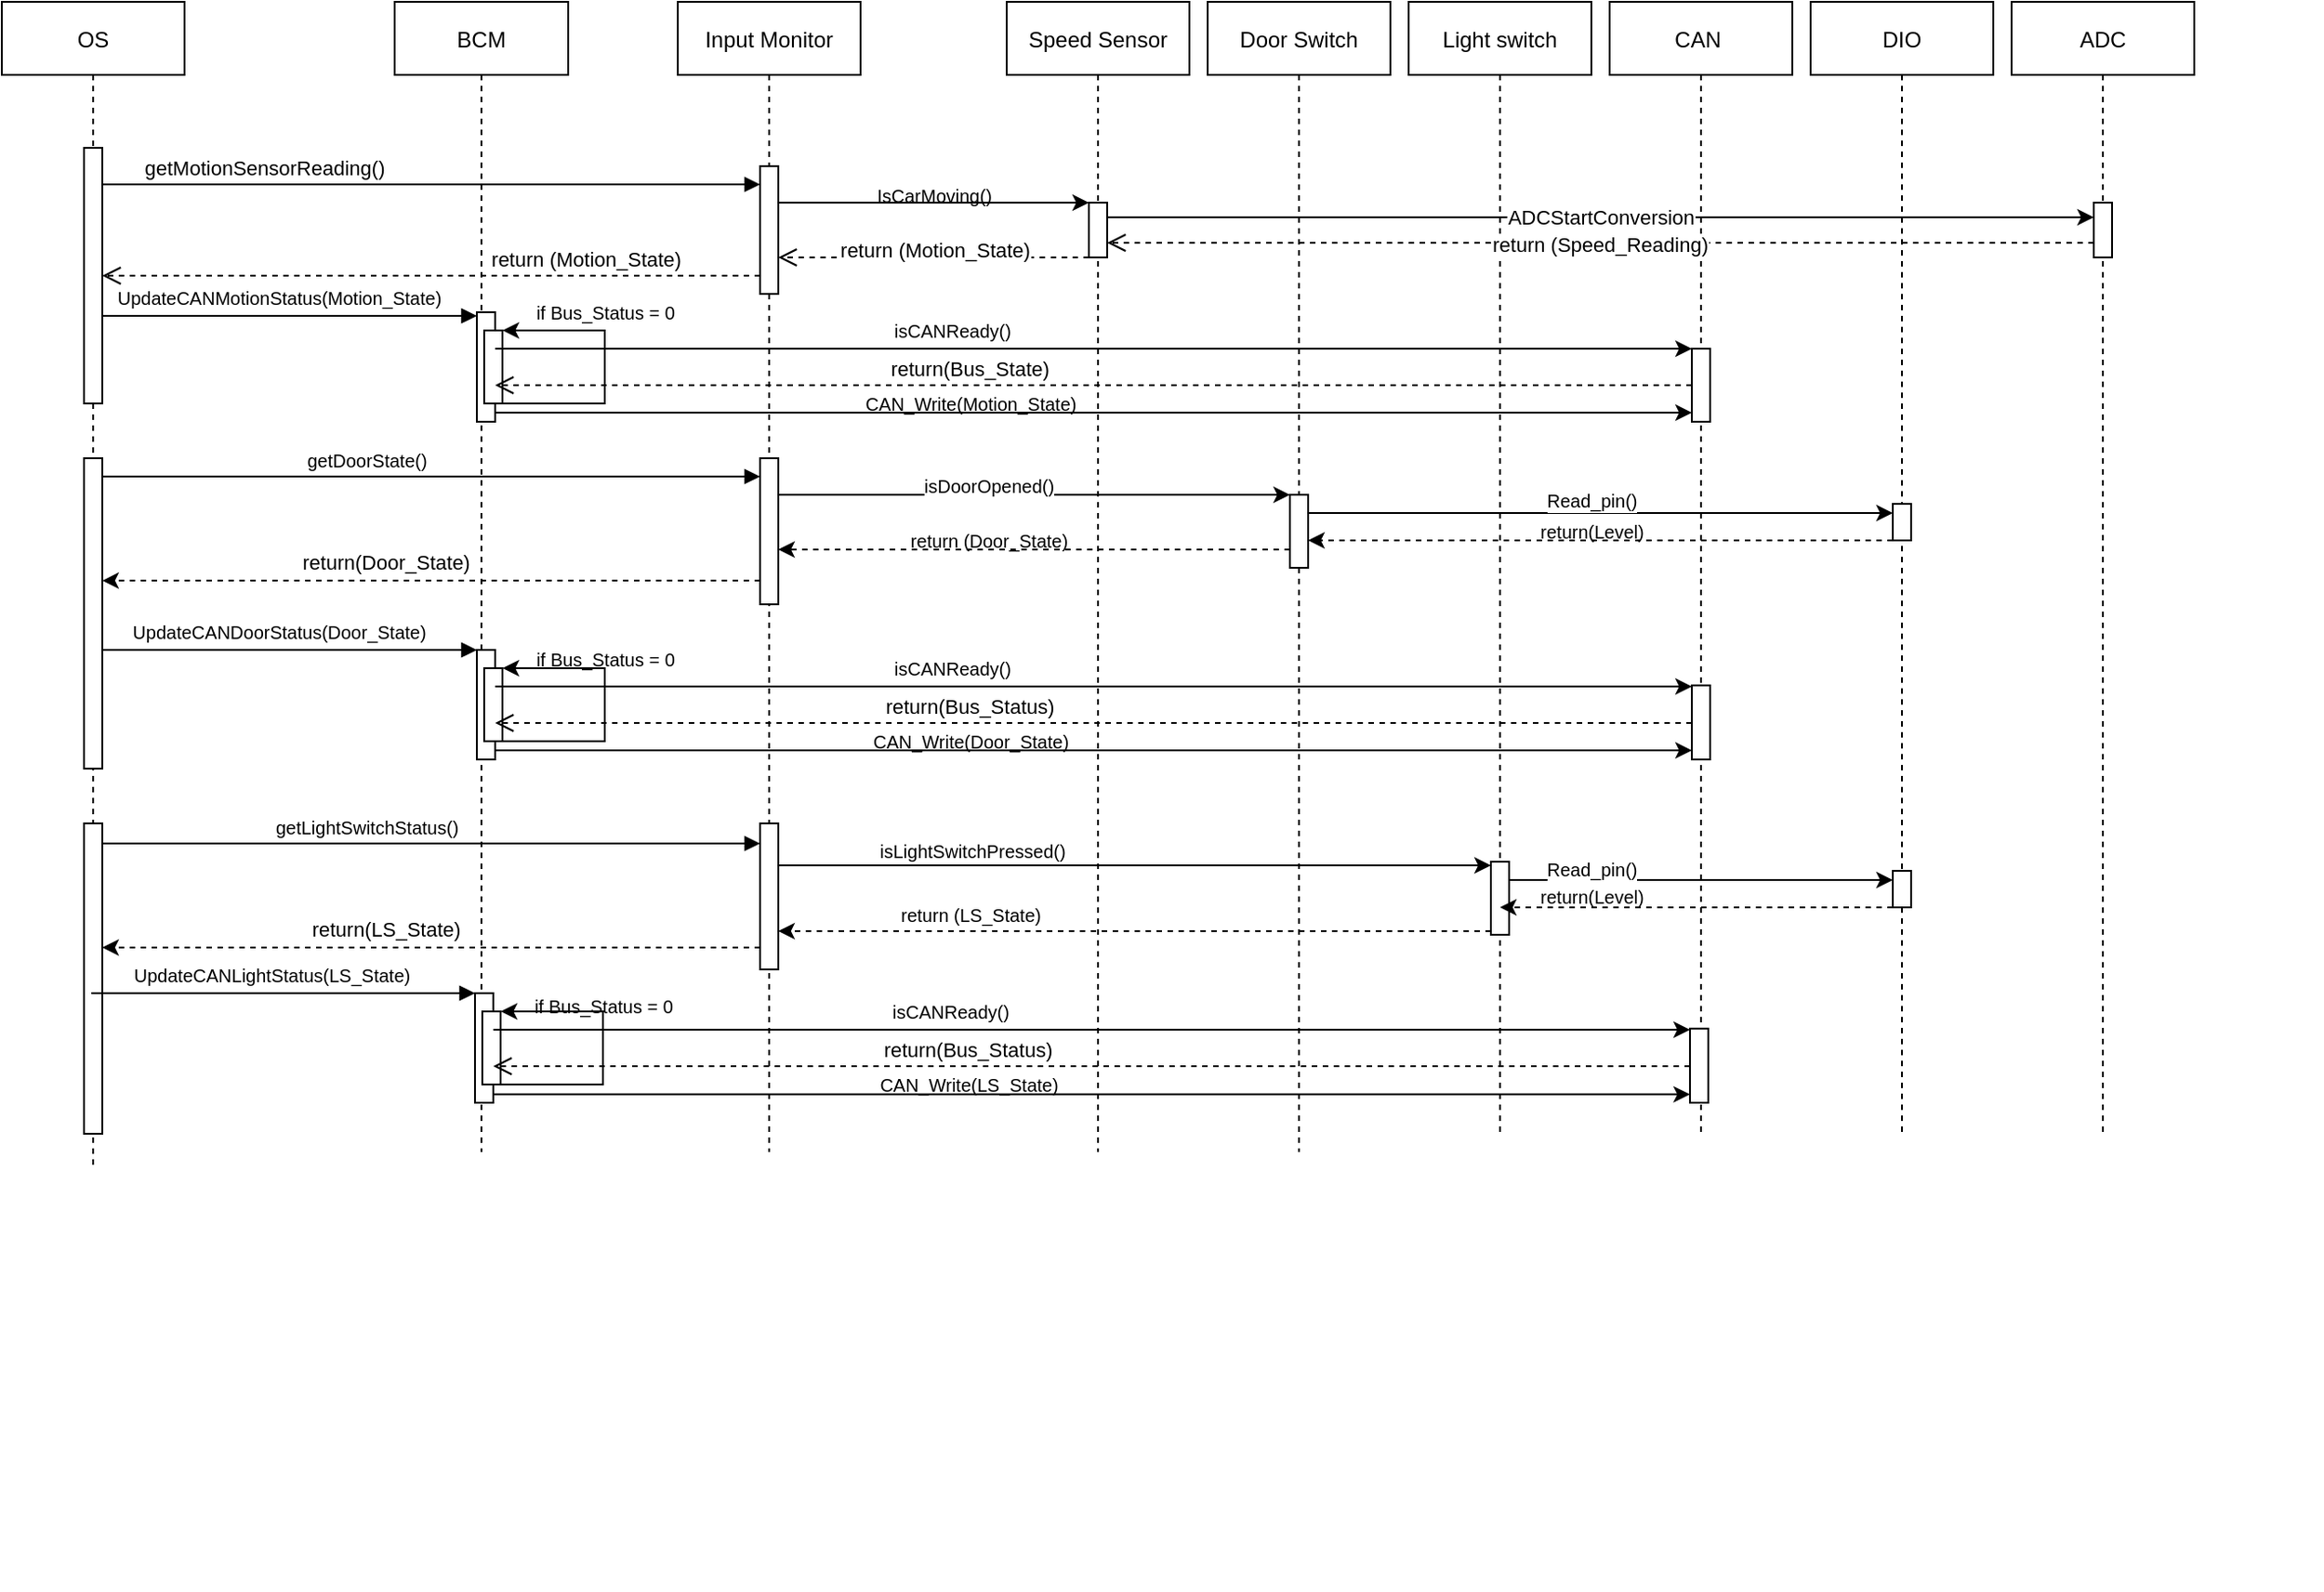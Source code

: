<mxfile version="20.6.0" type="device" pages="2"><diagram id="kgpKYQtTHZ0yAKxKKP6v" name="ECU1"><mxGraphModel dx="1103" dy="584" grid="1" gridSize="10" guides="1" tooltips="1" connect="1" arrows="1" fold="1" page="1" pageScale="1" pageWidth="850" pageHeight="1100" math="0" shadow="0"><root><mxCell id="0"/><mxCell id="1" parent="0"/><mxCell id="3nuBFxr9cyL0pnOWT2aG-1" value="OS" style="shape=umlLifeline;perimeter=lifelinePerimeter;container=1;collapsible=0;recursiveResize=0;rounded=0;shadow=0;strokeWidth=1;" parent="1" vertex="1"><mxGeometry x="30" y="80" width="100" height="640" as="geometry"/></mxCell><mxCell id="3nuBFxr9cyL0pnOWT2aG-2" value="" style="points=[];perimeter=orthogonalPerimeter;rounded=0;shadow=0;strokeWidth=1;" parent="3nuBFxr9cyL0pnOWT2aG-1" vertex="1"><mxGeometry x="45" y="80" width="10" height="140" as="geometry"/></mxCell><mxCell id="_4OcAOvmQsHmMmZoCeNz-1" value="" style="points=[];perimeter=orthogonalPerimeter;rounded=0;shadow=0;strokeWidth=1;" parent="3nuBFxr9cyL0pnOWT2aG-1" vertex="1"><mxGeometry x="45" y="250" width="10" height="170" as="geometry"/></mxCell><mxCell id="_4OcAOvmQsHmMmZoCeNz-2" value="" style="points=[];perimeter=orthogonalPerimeter;rounded=0;shadow=0;strokeWidth=1;" parent="3nuBFxr9cyL0pnOWT2aG-1" vertex="1"><mxGeometry x="45" y="450" width="10" height="170" as="geometry"/></mxCell><mxCell id="3nuBFxr9cyL0pnOWT2aG-5" value="BCM" style="shape=umlLifeline;perimeter=lifelinePerimeter;container=1;collapsible=0;recursiveResize=0;rounded=0;shadow=0;strokeWidth=1;" parent="1" vertex="1"><mxGeometry x="245" y="80" width="95" height="630" as="geometry"/></mxCell><mxCell id="9hv71ARQMwCxlYovnUb2-105" value="" style="points=[];perimeter=orthogonalPerimeter;rounded=0;shadow=0;strokeWidth=1;" parent="3nuBFxr9cyL0pnOWT2aG-5" vertex="1"><mxGeometry x="45" y="355" width="10" height="60" as="geometry"/></mxCell><mxCell id="3nuBFxr9cyL0pnOWT2aG-6" value="" style="points=[];perimeter=orthogonalPerimeter;rounded=0;shadow=0;strokeWidth=1;" parent="3nuBFxr9cyL0pnOWT2aG-5" vertex="1"><mxGeometry x="45" y="170" width="10" height="60" as="geometry"/></mxCell><mxCell id="9hv71ARQMwCxlYovnUb2-85" value="" style="points=[];perimeter=orthogonalPerimeter;rounded=0;shadow=0;strokeWidth=1;" parent="3nuBFxr9cyL0pnOWT2aG-5" vertex="1"><mxGeometry x="49" y="180" width="10" height="40" as="geometry"/></mxCell><mxCell id="9hv71ARQMwCxlYovnUb2-87" value="if Bus_Status = 0" style="edgeStyle=orthogonalEdgeStyle;rounded=0;orthogonalLoop=1;jettySize=auto;html=1;labelBackgroundColor=none;fontSize=10;entryX=1.011;entryY=-0.015;entryDx=0;entryDy=0;entryPerimeter=0;" parent="3nuBFxr9cyL0pnOWT2aG-5" source="9hv71ARQMwCxlYovnUb2-85" target="9hv71ARQMwCxlYovnUb2-85" edge="1"><mxGeometry x="0.259" y="-10" relative="1" as="geometry"><mxPoint x="115" y="202" as="targetPoint"/><Array as="points"><mxPoint x="115" y="220"/><mxPoint x="115" y="180"/><mxPoint x="59" y="180"/></Array><mxPoint as="offset"/></mxGeometry></mxCell><mxCell id="9hv71ARQMwCxlYovnUb2-97" value="" style="points=[];perimeter=orthogonalPerimeter;rounded=0;shadow=0;strokeWidth=1;" parent="3nuBFxr9cyL0pnOWT2aG-5" vertex="1"><mxGeometry x="49" y="365" width="10" height="40" as="geometry"/></mxCell><mxCell id="9hv71ARQMwCxlYovnUb2-98" value="if Bus_Status = 0" style="edgeStyle=orthogonalEdgeStyle;rounded=0;orthogonalLoop=1;jettySize=auto;html=1;labelBackgroundColor=none;fontSize=10;entryX=1.011;entryY=-0.015;entryDx=0;entryDy=0;entryPerimeter=0;" parent="3nuBFxr9cyL0pnOWT2aG-5" source="9hv71ARQMwCxlYovnUb2-97" target="9hv71ARQMwCxlYovnUb2-97" edge="1"><mxGeometry x="0.259" y="-5" relative="1" as="geometry"><mxPoint x="-130" y="307" as="targetPoint"/><Array as="points"><mxPoint x="115" y="405"/><mxPoint x="115" y="365"/><mxPoint x="59" y="365"/></Array><mxPoint as="offset"/></mxGeometry></mxCell><mxCell id="9hv71ARQMwCxlYovnUb2-99" value="CAN_Write(Door_State)" style="edgeStyle=orthogonalEdgeStyle;rounded=0;orthogonalLoop=1;jettySize=auto;html=1;labelBackgroundColor=none;fontSize=10;" parent="3nuBFxr9cyL0pnOWT2aG-5" edge="1"><mxGeometry x="-0.206" y="5" relative="1" as="geometry"><mxPoint x="55" y="410" as="sourcePoint"/><mxPoint x="710" y="410" as="targetPoint"/><Array as="points"><mxPoint x="165" y="410"/><mxPoint x="165" y="410"/></Array><mxPoint as="offset"/></mxGeometry></mxCell><mxCell id="9hv71ARQMwCxlYovnUb2-100" style="edgeStyle=none;rounded=0;orthogonalLoop=1;jettySize=auto;html=1;labelBackgroundColor=none;fontSize=10;" parent="3nuBFxr9cyL0pnOWT2aG-5" edge="1"><mxGeometry relative="1" as="geometry"><mxPoint x="55" y="375" as="sourcePoint"/><mxPoint x="710" y="375" as="targetPoint"/><Array as="points"><mxPoint x="435" y="375"/></Array></mxGeometry></mxCell><mxCell id="9hv71ARQMwCxlYovnUb2-101" value="isCANReady()" style="edgeLabel;html=1;align=center;verticalAlign=middle;resizable=0;points=[];fontSize=10;" parent="9hv71ARQMwCxlYovnUb2-100" vertex="1" connectable="0"><mxGeometry x="0.109" y="-1" relative="1" as="geometry"><mxPoint x="-113" y="-11" as="offset"/></mxGeometry></mxCell><mxCell id="9hv71ARQMwCxlYovnUb2-102" value="return(Bus_Status)" style="verticalAlign=bottom;endArrow=open;dashed=1;endSize=8;shadow=0;strokeWidth=1;" parent="3nuBFxr9cyL0pnOWT2aG-5" edge="1"><mxGeometry x="0.206" relative="1" as="geometry"><mxPoint x="55" y="395" as="targetPoint"/><mxPoint x="710" y="395" as="sourcePoint"/><mxPoint as="offset"/><Array as="points"><mxPoint x="445" y="395"/></Array></mxGeometry></mxCell><mxCell id="9hv71ARQMwCxlYovnUb2-108" value="" style="points=[];perimeter=orthogonalPerimeter;rounded=0;shadow=0;strokeWidth=1;" parent="3nuBFxr9cyL0pnOWT2aG-5" vertex="1"><mxGeometry x="43.98" y="543.0" width="10" height="60" as="geometry"/></mxCell><mxCell id="9hv71ARQMwCxlYovnUb2-109" value="" style="points=[];perimeter=orthogonalPerimeter;rounded=0;shadow=0;strokeWidth=1;" parent="3nuBFxr9cyL0pnOWT2aG-5" vertex="1"><mxGeometry x="47.98" y="553.0" width="10" height="40" as="geometry"/></mxCell><mxCell id="9hv71ARQMwCxlYovnUb2-110" value="if Bus_Status = 0" style="edgeStyle=orthogonalEdgeStyle;rounded=0;orthogonalLoop=1;jettySize=auto;html=1;labelBackgroundColor=none;fontSize=10;entryX=1.011;entryY=-0.015;entryDx=0;entryDy=0;entryPerimeter=0;" parent="3nuBFxr9cyL0pnOWT2aG-5" source="9hv71ARQMwCxlYovnUb2-109" target="9hv71ARQMwCxlYovnUb2-109" edge="1"><mxGeometry x="0.259" y="-3" relative="1" as="geometry"><mxPoint x="-376.02" y="415" as="targetPoint"/><Array as="points"><mxPoint x="113.98" y="593.0"/><mxPoint x="113.98" y="553.0"/><mxPoint x="57.98" y="553.0"/></Array><mxPoint as="offset"/></mxGeometry></mxCell><mxCell id="9hv71ARQMwCxlYovnUb2-112" style="edgeStyle=none;rounded=0;orthogonalLoop=1;jettySize=auto;html=1;labelBackgroundColor=none;fontSize=10;" parent="3nuBFxr9cyL0pnOWT2aG-5" edge="1"><mxGeometry relative="1" as="geometry"><mxPoint x="53.98" y="563.0" as="sourcePoint"/><mxPoint x="708.98" y="563.0" as="targetPoint"/><Array as="points"><mxPoint x="433.98" y="563.0"/></Array></mxGeometry></mxCell><mxCell id="9hv71ARQMwCxlYovnUb2-113" value="isCANReady()" style="edgeLabel;html=1;align=center;verticalAlign=middle;resizable=0;points=[];fontSize=10;" parent="9hv71ARQMwCxlYovnUb2-112" vertex="1" connectable="0"><mxGeometry x="0.109" y="-1" relative="1" as="geometry"><mxPoint x="-113" y="-11" as="offset"/></mxGeometry></mxCell><mxCell id="9hv71ARQMwCxlYovnUb2-114" value="return(Bus_Status)" style="verticalAlign=bottom;endArrow=open;dashed=1;endSize=8;shadow=0;strokeWidth=1;" parent="3nuBFxr9cyL0pnOWT2aG-5" edge="1"><mxGeometry x="0.206" relative="1" as="geometry"><mxPoint x="53.98" y="583.0" as="targetPoint"/><mxPoint x="708.98" y="583.0" as="sourcePoint"/><mxPoint as="offset"/><Array as="points"><mxPoint x="443.98" y="583.0"/></Array></mxGeometry></mxCell><mxCell id="3nuBFxr9cyL0pnOWT2aG-8" value="getMotionSensorReading()" style="verticalAlign=bottom;endArrow=block;shadow=0;strokeWidth=1;" parent="1" source="3nuBFxr9cyL0pnOWT2aG-2" target="9hv71ARQMwCxlYovnUb2-4" edge="1"><mxGeometry x="-0.506" relative="1" as="geometry"><mxPoint x="220" y="160" as="sourcePoint"/><mxPoint x="440" y="180" as="targetPoint"/><Array as="points"><mxPoint x="390" y="180"/></Array><mxPoint as="offset"/></mxGeometry></mxCell><mxCell id="9hv71ARQMwCxlYovnUb2-3" value="Input Monitor" style="shape=umlLifeline;perimeter=lifelinePerimeter;container=1;collapsible=0;recursiveResize=0;rounded=0;shadow=0;strokeWidth=1;" parent="1" vertex="1"><mxGeometry x="400" y="80" width="100" height="630" as="geometry"/></mxCell><mxCell id="9hv71ARQMwCxlYovnUb2-4" value="" style="points=[];perimeter=orthogonalPerimeter;rounded=0;shadow=0;strokeWidth=1;" parent="9hv71ARQMwCxlYovnUb2-3" vertex="1"><mxGeometry x="45" y="90" width="10" height="70" as="geometry"/></mxCell><mxCell id="9hv71ARQMwCxlYovnUb2-129" value="" style="points=[];perimeter=orthogonalPerimeter;rounded=0;shadow=0;strokeWidth=1;" parent="9hv71ARQMwCxlYovnUb2-3" vertex="1"><mxGeometry x="45" y="250" width="10" height="80" as="geometry"/></mxCell><mxCell id="9hv71ARQMwCxlYovnUb2-7" value="Speed Sensor" style="shape=umlLifeline;perimeter=lifelinePerimeter;container=1;collapsible=0;recursiveResize=0;rounded=0;shadow=0;strokeWidth=1;" parent="1" vertex="1"><mxGeometry x="580" y="80" width="100" height="630" as="geometry"/></mxCell><mxCell id="9hv71ARQMwCxlYovnUb2-8" value="" style="points=[];perimeter=orthogonalPerimeter;rounded=0;shadow=0;strokeWidth=1;" parent="9hv71ARQMwCxlYovnUb2-7" vertex="1"><mxGeometry x="45" y="110" width="10" height="30" as="geometry"/></mxCell><mxCell id="9hv71ARQMwCxlYovnUb2-90" value="return (Door_State)" style="edgeStyle=none;rounded=0;orthogonalLoop=1;jettySize=auto;html=1;labelBackgroundColor=none;fontSize=10;dashed=1;" parent="9hv71ARQMwCxlYovnUb2-7" edge="1"><mxGeometry x="0.175" y="-5" relative="1" as="geometry"><mxPoint x="154.98" y="300" as="sourcePoint"/><mxPoint x="-125.02" y="300" as="targetPoint"/><Array as="points"><mxPoint x="-20.02" y="300"/></Array><mxPoint as="offset"/></mxGeometry></mxCell><mxCell id="9hv71ARQMwCxlYovnUb2-22" value="" style="group;" parent="1" vertex="1" connectable="0"><mxGeometry x="690" y="80" width="610" height="870" as="geometry"/></mxCell><mxCell id="9hv71ARQMwCxlYovnUb2-13" value="Door Switch" style="shape=umlLifeline;perimeter=lifelinePerimeter;container=1;collapsible=0;recursiveResize=0;rounded=0;shadow=0;strokeWidth=1;" parent="9hv71ARQMwCxlYovnUb2-22" vertex="1"><mxGeometry width="100" height="630" as="geometry"/></mxCell><mxCell id="9hv71ARQMwCxlYovnUb2-16" value="Light switch" style="shape=umlLifeline;perimeter=lifelinePerimeter;container=1;collapsible=0;recursiveResize=0;rounded=0;shadow=0;strokeWidth=1;" parent="9hv71ARQMwCxlYovnUb2-22" vertex="1"><mxGeometry x="110" width="100" height="620" as="geometry"/></mxCell><mxCell id="9hv71ARQMwCxlYovnUb2-23" value="" style="group;" parent="9hv71ARQMwCxlYovnUb2-22" vertex="1" connectable="0"><mxGeometry x="220" width="390" height="870" as="geometry"/></mxCell><mxCell id="9hv71ARQMwCxlYovnUb2-24" value="CAN " style="shape=umlLifeline;perimeter=lifelinePerimeter;container=1;collapsible=0;recursiveResize=0;rounded=0;shadow=0;strokeWidth=1;" parent="9hv71ARQMwCxlYovnUb2-23" vertex="1"><mxGeometry width="100" height="620" as="geometry"/></mxCell><mxCell id="9hv71ARQMwCxlYovnUb2-25" value="" style="points=[];perimeter=orthogonalPerimeter;rounded=0;shadow=0;strokeWidth=1;" parent="9hv71ARQMwCxlYovnUb2-24" vertex="1"><mxGeometry x="45" y="190" width="10" height="40" as="geometry"/></mxCell><mxCell id="9hv71ARQMwCxlYovnUb2-107" value="" style="points=[];perimeter=orthogonalPerimeter;rounded=0;shadow=0;strokeWidth=1;" parent="9hv71ARQMwCxlYovnUb2-24" vertex="1"><mxGeometry x="45" y="374.4" width="10" height="40.6" as="geometry"/></mxCell><mxCell id="9hv71ARQMwCxlYovnUb2-111" value="CAN_Write(LS_State)" style="edgeStyle=orthogonalEdgeStyle;rounded=0;orthogonalLoop=1;jettySize=auto;html=1;labelBackgroundColor=none;fontSize=10;" parent="9hv71ARQMwCxlYovnUb2-24" edge="1"><mxGeometry x="-0.206" y="5" relative="1" as="geometry"><mxPoint x="-611.02" y="598.4" as="sourcePoint"/><mxPoint x="43.98" y="598.429" as="targetPoint"/><Array as="points"><mxPoint x="-121.02" y="598.4"/><mxPoint x="-121.02" y="598.4"/></Array><mxPoint as="offset"/></mxGeometry></mxCell><mxCell id="9hv71ARQMwCxlYovnUb2-115" value="" style="points=[];perimeter=orthogonalPerimeter;rounded=0;shadow=0;strokeWidth=1;" parent="9hv71ARQMwCxlYovnUb2-24" vertex="1"><mxGeometry x="43.98" y="562.4" width="10" height="40.6" as="geometry"/></mxCell><mxCell id="9hv71ARQMwCxlYovnUb2-71" value="" style="group;" parent="9hv71ARQMwCxlYovnUb2-23" vertex="1" connectable="0"><mxGeometry x="110" width="280" height="870" as="geometry"/></mxCell><mxCell id="9hv71ARQMwCxlYovnUb2-91" value="DIO" style="shape=umlLifeline;perimeter=lifelinePerimeter;container=1;collapsible=0;recursiveResize=0;rounded=0;shadow=0;strokeWidth=1;" parent="9hv71ARQMwCxlYovnUb2-71" vertex="1"><mxGeometry width="100" height="620" as="geometry"/></mxCell><mxCell id="9hv71ARQMwCxlYovnUb2-72" value="ADC" style="shape=umlLifeline;perimeter=lifelinePerimeter;container=1;collapsible=0;recursiveResize=0;rounded=0;shadow=0;strokeWidth=1;" parent="9hv71ARQMwCxlYovnUb2-71" vertex="1"><mxGeometry x="110" width="100" height="620" as="geometry"/></mxCell><mxCell id="9hv71ARQMwCxlYovnUb2-92" value="" style="points=[];perimeter=orthogonalPerimeter;rounded=0;shadow=0;strokeWidth=1;" parent="9hv71ARQMwCxlYovnUb2-71" vertex="1"><mxGeometry x="45" y="275" width="10" height="20" as="geometry"/></mxCell><mxCell id="9hv71ARQMwCxlYovnUb2-73" value="" style="points=[];perimeter=orthogonalPerimeter;rounded=0;shadow=0;strokeWidth=1;" parent="9hv71ARQMwCxlYovnUb2-71" vertex="1"><mxGeometry x="155" y="110" width="10" height="30" as="geometry"/></mxCell><mxCell id="9hv71ARQMwCxlYovnUb2-93" style="edgeStyle=none;rounded=0;orthogonalLoop=1;jettySize=auto;html=1;labelBackgroundColor=none;fontSize=10;" parent="9hv71ARQMwCxlYovnUb2-22" source="9hv71ARQMwCxlYovnUb2-78" target="9hv71ARQMwCxlYovnUb2-92" edge="1"><mxGeometry relative="1" as="geometry"><Array as="points"><mxPoint x="230" y="280"/></Array></mxGeometry></mxCell><mxCell id="9hv71ARQMwCxlYovnUb2-95" value="Read_pin()" style="edgeLabel;html=1;align=center;verticalAlign=middle;resizable=0;points=[];fontSize=10;" parent="9hv71ARQMwCxlYovnUb2-93" vertex="1" connectable="0"><mxGeometry x="-0.504" y="2" relative="1" as="geometry"><mxPoint x="75" y="-5" as="offset"/></mxGeometry></mxCell><mxCell id="9hv71ARQMwCxlYovnUb2-96" value="return(Level)" style="edgeStyle=none;rounded=0;orthogonalLoop=1;jettySize=auto;html=1;labelBackgroundColor=none;fontSize=10;dashed=1;" parent="9hv71ARQMwCxlYovnUb2-22" edge="1"><mxGeometry x="0.031" y="-5" relative="1" as="geometry"><mxPoint x="375" y="295" as="sourcePoint"/><mxPoint x="55" y="295" as="targetPoint"/><Array as="points"><mxPoint x="320" y="295"/></Array><mxPoint as="offset"/></mxGeometry></mxCell><mxCell id="9hv71ARQMwCxlYovnUb2-78" value="" style="points=[];perimeter=orthogonalPerimeter;rounded=0;shadow=0;strokeWidth=1;" parent="9hv71ARQMwCxlYovnUb2-22" vertex="1"><mxGeometry x="45" y="270" width="10" height="40" as="geometry"/></mxCell><mxCell id="9hv71ARQMwCxlYovnUb2-143" value="" style="points=[];perimeter=orthogonalPerimeter;rounded=0;shadow=0;strokeWidth=1;" parent="9hv71ARQMwCxlYovnUb2-22" vertex="1"><mxGeometry x="155" y="471" width="10" height="40" as="geometry"/></mxCell><mxCell id="9hv71ARQMwCxlYovnUb2-38" style="rounded=0;orthogonalLoop=1;jettySize=auto;html=1;" parent="1" source="9hv71ARQMwCxlYovnUb2-4" target="9hv71ARQMwCxlYovnUb2-8" edge="1"><mxGeometry relative="1" as="geometry"><Array as="points"><mxPoint x="540" y="190"/></Array></mxGeometry></mxCell><mxCell id="9hv71ARQMwCxlYovnUb2-40" value="ADCStartConversion" style="edgeStyle=orthogonalEdgeStyle;rounded=0;orthogonalLoop=1;jettySize=auto;html=1;" parent="1" edge="1"><mxGeometry relative="1" as="geometry"><mxPoint x="635" y="198.034" as="sourcePoint"/><mxPoint x="1175" y="198.034" as="targetPoint"/><Array as="points"><mxPoint x="680" y="198"/><mxPoint x="680" y="198"/></Array></mxGeometry></mxCell><mxCell id="9hv71ARQMwCxlYovnUb2-18" value="return (Speed_Reading)" style="verticalAlign=bottom;endArrow=open;dashed=1;endSize=8;shadow=0;strokeWidth=1;" parent="1" edge="1"><mxGeometry y="10" relative="1" as="geometry"><mxPoint x="635" y="212" as="targetPoint"/><mxPoint x="1175" y="212" as="sourcePoint"/><Array as="points"><mxPoint x="720" y="212"/></Array><mxPoint as="offset"/></mxGeometry></mxCell><mxCell id="9hv71ARQMwCxlYovnUb2-41" value="return (Motion_State)" style="verticalAlign=bottom;endArrow=open;dashed=1;endSize=8;shadow=0;strokeWidth=1;" parent="1" source="9hv71ARQMwCxlYovnUb2-8" target="9hv71ARQMwCxlYovnUb2-4" edge="1"><mxGeometry x="-0.011" y="5" relative="1" as="geometry"><mxPoint x="460" y="225" as="targetPoint"/><mxPoint x="639.66" y="220.0" as="sourcePoint"/><mxPoint as="offset"/><Array as="points"><mxPoint x="610" y="220"/></Array></mxGeometry></mxCell><mxCell id="9hv71ARQMwCxlYovnUb2-42" value="return (Motion_State)" style="verticalAlign=bottom;endArrow=open;dashed=1;endSize=8;shadow=0;strokeWidth=1;" parent="1" source="9hv71ARQMwCxlYovnUb2-4" target="3nuBFxr9cyL0pnOWT2aG-2" edge="1"><mxGeometry x="-0.472" relative="1" as="geometry"><mxPoint x="90" y="230" as="targetPoint"/><mxPoint x="345" y="221.44" as="sourcePoint"/><mxPoint as="offset"/><Array as="points"><mxPoint x="430" y="230"/></Array></mxGeometry></mxCell><mxCell id="9hv71ARQMwCxlYovnUb2-46" value="&lt;span style=&quot;font-size: 10px;&quot;&gt;IsCarMoving()&lt;/span&gt;" style="text;html=1;align=center;verticalAlign=bottom;resizable=0;points=[];autosize=1;strokeColor=none;fillColor=none;" parent="1" vertex="1"><mxGeometry x="495" y="165" width="90" height="30" as="geometry"/></mxCell><mxCell id="9hv71ARQMwCxlYovnUb2-43" value="UpdateCANMotionStatus(Motion_State)" style="verticalAlign=bottom;endArrow=block;shadow=0;strokeWidth=1;fontSize=10;" parent="1" edge="1"><mxGeometry x="-0.055" y="1" relative="1" as="geometry"><mxPoint x="85" y="252" as="sourcePoint"/><mxPoint x="290" y="252" as="targetPoint"/><Array as="points"><mxPoint x="200" y="252"/></Array><mxPoint as="offset"/></mxGeometry></mxCell><mxCell id="9hv71ARQMwCxlYovnUb2-74" value="CAN_Write(Motion_State)" style="edgeStyle=orthogonalEdgeStyle;rounded=0;orthogonalLoop=1;jettySize=auto;html=1;labelBackgroundColor=none;fontSize=10;" parent="1" edge="1"><mxGeometry x="-0.206" y="5" relative="1" as="geometry"><mxPoint x="300" y="305" as="sourcePoint"/><mxPoint x="955" y="305" as="targetPoint"/><Array as="points"><mxPoint x="410" y="305"/><mxPoint x="410" y="305"/></Array><mxPoint as="offset"/></mxGeometry></mxCell><mxCell id="9hv71ARQMwCxlYovnUb2-81" style="edgeStyle=none;rounded=0;orthogonalLoop=1;jettySize=auto;html=1;labelBackgroundColor=none;fontSize=10;" parent="1" source="3nuBFxr9cyL0pnOWT2aG-6" target="9hv71ARQMwCxlYovnUb2-25" edge="1"><mxGeometry relative="1" as="geometry"><Array as="points"><mxPoint x="680" y="270"/></Array></mxGeometry></mxCell><mxCell id="9hv71ARQMwCxlYovnUb2-82" value="isCANReady()" style="edgeLabel;html=1;align=center;verticalAlign=middle;resizable=0;points=[];fontSize=10;" parent="9hv71ARQMwCxlYovnUb2-81" vertex="1" connectable="0"><mxGeometry x="0.109" y="-1" relative="1" as="geometry"><mxPoint x="-113" y="-11" as="offset"/></mxGeometry></mxCell><mxCell id="9hv71ARQMwCxlYovnUb2-84" value="return(Bus_State)" style="verticalAlign=bottom;endArrow=open;dashed=1;endSize=8;shadow=0;strokeWidth=1;" parent="1" source="9hv71ARQMwCxlYovnUb2-25" target="3nuBFxr9cyL0pnOWT2aG-6" edge="1"><mxGeometry x="0.206" relative="1" as="geometry"><mxPoint x="325" y="280" as="targetPoint"/><mxPoint x="495" y="280" as="sourcePoint"/><mxPoint as="offset"/><Array as="points"><mxPoint x="690" y="290"/></Array></mxGeometry></mxCell><mxCell id="9hv71ARQMwCxlYovnUb2-88" style="rounded=0;orthogonalLoop=1;jettySize=auto;html=1;labelBackgroundColor=none;fontSize=10;" parent="1" source="9hv71ARQMwCxlYovnUb2-129" target="9hv71ARQMwCxlYovnUb2-78" edge="1"><mxGeometry relative="1" as="geometry"><Array as="points"><mxPoint x="700" y="350"/></Array></mxGeometry></mxCell><mxCell id="9hv71ARQMwCxlYovnUb2-89" value="isDoorOpened()" style="edgeLabel;html=1;align=center;verticalAlign=middle;resizable=0;points=[];fontSize=10;" parent="9hv71ARQMwCxlYovnUb2-88" vertex="1" connectable="0"><mxGeometry x="-0.182" y="-1" relative="1" as="geometry"><mxPoint y="-6" as="offset"/></mxGeometry></mxCell><mxCell id="9hv71ARQMwCxlYovnUb2-126" value="UpdateCANDoorStatus(Door_State)" style="verticalAlign=bottom;endArrow=block;shadow=0;strokeWidth=1;fontSize=10;" parent="1" target="9hv71ARQMwCxlYovnUb2-105" edge="1"><mxGeometry x="-0.055" y="1" relative="1" as="geometry"><mxPoint x="85" y="435" as="sourcePoint"/><mxPoint x="297.71" y="305.66" as="targetPoint"/><mxPoint as="offset"/><Array as="points"><mxPoint x="260" y="435"/></Array></mxGeometry></mxCell><mxCell id="9hv71ARQMwCxlYovnUb2-127" value="UpdateCANLightStatus(LS_State)" style="verticalAlign=bottom;endArrow=block;shadow=0;strokeWidth=1;fontSize=10;" parent="1" target="9hv71ARQMwCxlYovnUb2-108" edge="1"><mxGeometry x="-0.055" y="1" relative="1" as="geometry"><mxPoint x="79.004" y="623.0" as="sourcePoint"/><mxPoint x="306.69" y="273.06" as="targetPoint"/><mxPoint as="offset"/></mxGeometry></mxCell><mxCell id="9hv71ARQMwCxlYovnUb2-130" value="getDoorState()" style="verticalAlign=bottom;endArrow=block;shadow=0;strokeWidth=1;fontSize=10;" parent="1" source="_4OcAOvmQsHmMmZoCeNz-1" target="9hv71ARQMwCxlYovnUb2-129" edge="1"><mxGeometry x="-0.194" relative="1" as="geometry"><mxPoint x="100" y="340" as="sourcePoint"/><mxPoint x="305" y="340" as="targetPoint"/><Array as="points"><mxPoint x="215" y="340"/></Array><mxPoint as="offset"/></mxGeometry></mxCell><mxCell id="9hv71ARQMwCxlYovnUb2-135" value="&lt;font color=&quot;#000000&quot;&gt;return(Door_State)&lt;/font&gt;" style="edgeStyle=orthogonalEdgeStyle;rounded=0;orthogonalLoop=1;jettySize=auto;html=1;strokeColor=#000000;fontColor=#FFFFFF;dashed=1;" parent="1" edge="1"><mxGeometry x="0.139" y="-10" relative="1" as="geometry"><mxPoint x="445" y="397" as="sourcePoint"/><mxPoint x="85" y="397.029" as="targetPoint"/><Array as="points"><mxPoint x="420" y="397"/><mxPoint x="420" y="397"/></Array><mxPoint as="offset"/></mxGeometry></mxCell><mxCell id="9hv71ARQMwCxlYovnUb2-137" value="" style="points=[];perimeter=orthogonalPerimeter;rounded=0;shadow=0;strokeWidth=1;" parent="1" vertex="1"><mxGeometry x="445" y="530" width="10" height="80" as="geometry"/></mxCell><mxCell id="9hv71ARQMwCxlYovnUb2-138" value="return (LS_State)" style="edgeStyle=none;rounded=0;orthogonalLoop=1;jettySize=auto;html=1;labelBackgroundColor=none;fontSize=10;dashed=1;" parent="1" edge="1"><mxGeometry x="0.462" y="-9" relative="1" as="geometry"><mxPoint x="845" y="589" as="sourcePoint"/><mxPoint x="454.98" y="589" as="targetPoint"/><Array as="points"><mxPoint x="559.98" y="589"/></Array><mxPoint as="offset"/></mxGeometry></mxCell><mxCell id="9hv71ARQMwCxlYovnUb2-139" value="" style="points=[];perimeter=orthogonalPerimeter;rounded=0;shadow=0;strokeWidth=1;" parent="1" vertex="1"><mxGeometry x="1065" y="556" width="10" height="20" as="geometry"/></mxCell><mxCell id="9hv71ARQMwCxlYovnUb2-140" style="edgeStyle=none;rounded=0;orthogonalLoop=1;jettySize=auto;html=1;labelBackgroundColor=none;fontSize=10;" parent="1" source="9hv71ARQMwCxlYovnUb2-143" target="9hv71ARQMwCxlYovnUb2-139" edge="1"><mxGeometry relative="1" as="geometry"><Array as="points"><mxPoint x="920" y="561"/></Array></mxGeometry></mxCell><mxCell id="9hv71ARQMwCxlYovnUb2-141" value="Read_pin()" style="edgeLabel;html=1;align=center;verticalAlign=middle;resizable=0;points=[];fontSize=10;" parent="9hv71ARQMwCxlYovnUb2-140" vertex="1" connectable="0"><mxGeometry x="-0.504" y="2" relative="1" as="geometry"><mxPoint x="-7" y="-4" as="offset"/></mxGeometry></mxCell><mxCell id="9hv71ARQMwCxlYovnUb2-142" value="return(Level)" style="edgeStyle=none;rounded=0;orthogonalLoop=1;jettySize=auto;html=1;labelBackgroundColor=none;fontSize=10;dashed=1;" parent="1" edge="1"><mxGeometry x="0.535" y="-6" relative="1" as="geometry"><mxPoint x="1065" y="576" as="sourcePoint"/><mxPoint x="850" y="576" as="targetPoint"/><Array as="points"><mxPoint x="1010" y="576"/></Array><mxPoint as="offset"/></mxGeometry></mxCell><mxCell id="9hv71ARQMwCxlYovnUb2-144" style="rounded=0;orthogonalLoop=1;jettySize=auto;html=1;labelBackgroundColor=none;fontSize=10;" parent="1" edge="1"><mxGeometry relative="1" as="geometry"><Array as="points"><mxPoint x="700" y="553"/></Array><mxPoint x="455" y="553" as="sourcePoint"/><mxPoint x="845" y="553" as="targetPoint"/></mxGeometry></mxCell><mxCell id="9hv71ARQMwCxlYovnUb2-145" value="isLightSwitchPressed()" style="edgeLabel;html=1;align=center;verticalAlign=middle;resizable=0;points=[];fontSize=10;" parent="9hv71ARQMwCxlYovnUb2-144" vertex="1" connectable="0"><mxGeometry x="-0.182" y="-1" relative="1" as="geometry"><mxPoint x="-54" y="-9" as="offset"/></mxGeometry></mxCell><mxCell id="9hv71ARQMwCxlYovnUb2-146" value="getLightSwitchStatus()" style="verticalAlign=bottom;endArrow=block;shadow=0;strokeWidth=1;fontSize=10;" parent="1" target="9hv71ARQMwCxlYovnUb2-137" edge="1"><mxGeometry x="-0.194" relative="1" as="geometry"><mxPoint x="85" y="541" as="sourcePoint"/><mxPoint x="305" y="541" as="targetPoint"/><Array as="points"><mxPoint x="215" y="541"/></Array><mxPoint as="offset"/></mxGeometry></mxCell><mxCell id="9hv71ARQMwCxlYovnUb2-147" value="&lt;font color=&quot;#000000&quot;&gt;return(LS_State)&lt;/font&gt;" style="edgeStyle=orthogonalEdgeStyle;rounded=0;orthogonalLoop=1;jettySize=auto;html=1;strokeColor=#000000;fontColor=#FFFFFF;dashed=1;" parent="1" edge="1"><mxGeometry x="0.139" y="-10" relative="1" as="geometry"><mxPoint x="85" y="598" as="targetPoint"/><Array as="points"><mxPoint x="420" y="598"/><mxPoint x="420" y="598"/></Array><mxPoint as="offset"/><mxPoint x="445" y="598" as="sourcePoint"/></mxGeometry></mxCell></root></mxGraphModel></diagram><diagram id="7arlHGq-T_yFjGfdOtQO" name="ECU2"><mxGraphModel dx="1556" dy="825" grid="1" gridSize="10" guides="1" tooltips="1" connect="1" arrows="1" fold="1" page="1" pageScale="1" pageWidth="827" pageHeight="1169" math="0" shadow="0"><root><mxCell id="0"/><mxCell id="1" parent="0"/><mxCell id="dVR4yCf8FfH-8Z2OFVgg-36" value="Change=1" style="shape=umlFrame;whiteSpace=wrap;html=1;width=70;height=20;fillColor=#dae8fc;strokeColor=#6c8ebf;strokeWidth=3;" parent="1" vertex="1"><mxGeometry x="50" y="478" width="880" height="270" as="geometry"/></mxCell><mxCell id="dVR4yCf8FfH-8Z2OFVgg-49" value="LSS_Disable_Lights = 1" style="shape=umlFrame;whiteSpace=wrap;html=1;width=140;height=18;fillColor=#ffe6cc;strokeColor=#d79b00;strokeWidth=3;" parent="1" vertex="1"><mxGeometry x="50" y="580" width="380" height="158" as="geometry"/></mxCell><mxCell id="dVR4yCf8FfH-8Z2OFVgg-50" value="Change = 0" style="shape=umlFrame;whiteSpace=wrap;html=1;width=80;height=20;fillColor=#f8cecc;strokeColor=#b85450;strokeWidth=3;" parent="1" vertex="1"><mxGeometry x="50" y="668" width="880" height="60" as="geometry"/></mxCell><mxCell id="DWSli976AMTPPxsRm4wV-27" value="" style="group;" parent="1" vertex="1" connectable="0"><mxGeometry x="540" y="80" width="725" height="870" as="geometry"/></mxCell><mxCell id="DWSli976AMTPPxsRm4wV-28" value="Buzzer" style="shape=umlLifeline;perimeter=lifelinePerimeter;container=1;collapsible=0;recursiveResize=0;rounded=0;shadow=0;strokeWidth=1;" parent="DWSli976AMTPPxsRm4wV-27" vertex="1"><mxGeometry width="100" height="660" as="geometry"/></mxCell><mxCell id="DWSli976AMTPPxsRm4wV-29" value="Light sources" style="shape=umlLifeline;perimeter=lifelinePerimeter;container=1;collapsible=0;recursiveResize=0;rounded=0;shadow=0;strokeWidth=1;" parent="DWSli976AMTPPxsRm4wV-27" vertex="1"><mxGeometry x="110" width="100" height="660" as="geometry"/></mxCell><mxCell id="DWSli976AMTPPxsRm4wV-31" value="" style="group;" parent="DWSli976AMTPPxsRm4wV-27" vertex="1" connectable="0"><mxGeometry x="220" width="505" height="870" as="geometry"/></mxCell><mxCell id="DWSli976AMTPPxsRm4wV-32" value="CAN " style="shape=umlLifeline;perimeter=lifelinePerimeter;container=1;collapsible=0;recursiveResize=0;rounded=0;shadow=0;strokeWidth=1;" parent="DWSli976AMTPPxsRm4wV-31" vertex="1"><mxGeometry width="100" height="660" as="geometry"/></mxCell><mxCell id="DWSli976AMTPPxsRm4wV-37" value="" style="group;" parent="DWSli976AMTPPxsRm4wV-31" vertex="1" connectable="0"><mxGeometry x="110" width="395" height="870" as="geometry"/></mxCell><mxCell id="DWSli976AMTPPxsRm4wV-38" value="DIO" style="shape=umlLifeline;perimeter=lifelinePerimeter;container=1;collapsible=0;recursiveResize=0;rounded=0;shadow=0;strokeWidth=1;" parent="DWSli976AMTPPxsRm4wV-37" vertex="1"><mxGeometry width="100" height="670" as="geometry"/></mxCell><mxCell id="dVR4yCf8FfH-8Z2OFVgg-19" value="" style="points=[];perimeter=orthogonalPerimeter;rounded=0;shadow=0;strokeWidth=1;" parent="DWSli976AMTPPxsRm4wV-38" vertex="1"><mxGeometry x="45" y="445" width="10" height="27" as="geometry"/></mxCell><mxCell id="dVR4yCf8FfH-8Z2OFVgg-20" value="DIO_ReadPin()" style="edgeStyle=orthogonalEdgeStyle;rounded=0;orthogonalLoop=1;jettySize=auto;html=1;" parent="DWSli976AMTPPxsRm4wV-38" edge="1"><mxGeometry relative="1" as="geometry"><mxPoint x="-165" y="449.034" as="sourcePoint"/><mxPoint x="45" y="449" as="targetPoint"/><Array as="points"><mxPoint x="-115" y="449"/><mxPoint x="-115" y="449"/></Array></mxGeometry></mxCell><mxCell id="dVR4yCf8FfH-8Z2OFVgg-21" style="edgeStyle=orthogonalEdgeStyle;rounded=0;orthogonalLoop=1;jettySize=auto;html=1;dashed=1;" parent="DWSli976AMTPPxsRm4wV-38" edge="1"><mxGeometry relative="1" as="geometry"><mxPoint x="-165" y="468.034" as="targetPoint"/><mxPoint x="45.0" y="468.034" as="sourcePoint"/><Array as="points"><mxPoint x="-55" y="468"/><mxPoint x="-55" y="468"/></Array></mxGeometry></mxCell><mxCell id="dVR4yCf8FfH-8Z2OFVgg-22" value="returns(Level)" style="edgeLabel;html=1;align=center;verticalAlign=middle;resizable=0;points=[];" parent="dVR4yCf8FfH-8Z2OFVgg-21" vertex="1" connectable="0"><mxGeometry x="0.314" y="-1" relative="1" as="geometry"><mxPoint x="38" as="offset"/></mxGeometry></mxCell><mxCell id="HVkgT_JFkw1lAMBFUlIZ-41" value="" style="points=[];perimeter=orthogonalPerimeter;rounded=0;shadow=0;strokeWidth=1;" parent="DWSli976AMTPPxsRm4wV-37" vertex="1"><mxGeometry x="40" y="318" width="10" height="20" as="geometry"/></mxCell><mxCell id="HVkgT_JFkw1lAMBFUlIZ-4" value="" style="points=[];perimeter=orthogonalPerimeter;rounded=0;shadow=0;strokeWidth=1;" parent="DWSli976AMTPPxsRm4wV-31" vertex="1"><mxGeometry x="45" y="120" width="10" height="50" as="geometry"/></mxCell><mxCell id="jO_r7_1A4MEExxLt39QM-2" value="" style="points=[];perimeter=orthogonalPerimeter;rounded=0;shadow=0;strokeWidth=1;" vertex="1" parent="DWSli976AMTPPxsRm4wV-31"><mxGeometry x="45" y="70" width="10" height="40" as="geometry"/></mxCell><mxCell id="dVR4yCf8FfH-8Z2OFVgg-32" value="" style="points=[];perimeter=orthogonalPerimeter;rounded=0;shadow=0;strokeWidth=1;" parent="DWSli976AMTPPxsRm4wV-27" vertex="1"><mxGeometry x="150" y="264" width="10" height="30" as="geometry"/></mxCell><mxCell id="dVR4yCf8FfH-8Z2OFVgg-33" value="" style="points=[];perimeter=orthogonalPerimeter;rounded=0;shadow=0;strokeWidth=1;" parent="DWSli976AMTPPxsRm4wV-27" vertex="1"><mxGeometry x="155" y="435" width="10" height="46" as="geometry"/></mxCell><mxCell id="dVR4yCf8FfH-8Z2OFVgg-34" value="" style="points=[];perimeter=orthogonalPerimeter;rounded=0;shadow=0;strokeWidth=1;" parent="DWSli976AMTPPxsRm4wV-27" vertex="1"><mxGeometry x="155" y="619" width="10" height="24" as="geometry"/></mxCell><mxCell id="DWSli976AMTPPxsRm4wV-1" value="OS" style="shape=umlLifeline;perimeter=lifelinePerimeter;container=1;collapsible=0;recursiveResize=0;rounded=0;shadow=0;strokeWidth=1;" parent="1" vertex="1"><mxGeometry y="80" width="100" height="670" as="geometry"/></mxCell><mxCell id="DWSli976AMTPPxsRm4wV-2" value="" style="points=[];perimeter=orthogonalPerimeter;rounded=0;shadow=0;strokeWidth=1;" parent="DWSli976AMTPPxsRm4wV-1" vertex="1"><mxGeometry x="45" y="60" width="10" height="280" as="geometry"/></mxCell><mxCell id="dVR4yCf8FfH-8Z2OFVgg-1" value="" style="points=[];perimeter=orthogonalPerimeter;rounded=0;shadow=0;strokeWidth=1;" parent="DWSli976AMTPPxsRm4wV-1" vertex="1"><mxGeometry x="45" y="348" width="10" height="280" as="geometry"/></mxCell><mxCell id="dVR4yCf8FfH-8Z2OFVgg-39" value="vTask_Delay(3000)" style="edgeStyle=orthogonalEdgeStyle;rounded=0;orthogonalLoop=1;jettySize=auto;html=1;" parent="DWSli976AMTPPxsRm4wV-1" edge="1"><mxGeometry relative="1" as="geometry"><mxPoint x="55" y="524.029" as="sourcePoint"/><mxPoint x="55" y="544.029" as="targetPoint"/><Array as="points"><mxPoint x="120" y="524"/><mxPoint x="120" y="544"/></Array></mxGeometry></mxCell><mxCell id="DWSli976AMTPPxsRm4wV-3" value="BCM" style="shape=umlLifeline;perimeter=lifelinePerimeter;container=1;collapsible=0;recursiveResize=0;rounded=0;shadow=0;strokeWidth=1;" parent="1" vertex="1"><mxGeometry x="180" y="80" width="95" height="670" as="geometry"/></mxCell><mxCell id="DWSli976AMTPPxsRm4wV-75" value="" style="points=[];perimeter=orthogonalPerimeter;rounded=0;shadow=0;strokeWidth=1;" parent="DWSli976AMTPPxsRm4wV-3" vertex="1"><mxGeometry x="42.5" y="60" width="10" height="50" as="geometry"/></mxCell><mxCell id="HVkgT_JFkw1lAMBFUlIZ-7" value="return(BCM_Action)" style="edgeStyle=orthogonalEdgeStyle;rounded=0;orthogonalLoop=1;jettySize=auto;html=1;dashed=1;" parent="DWSli976AMTPPxsRm4wV-3" edge="1"><mxGeometry relative="1" as="geometry"><mxPoint x="42.5" y="170" as="sourcePoint"/><mxPoint x="-125" y="170" as="targetPoint"/><Array as="points"><mxPoint x="-30" y="170"/><mxPoint x="-30" y="170"/></Array></mxGeometry></mxCell><mxCell id="DWSli976AMTPPxsRm4wV-21" value="Light_Sound&#10;System" style="shape=umlLifeline;perimeter=lifelinePerimeter;container=1;collapsible=0;recursiveResize=0;rounded=0;shadow=0;strokeWidth=1;" parent="1" vertex="1"><mxGeometry x="360" y="80" width="100" height="670" as="geometry"/></mxCell><mxCell id="HVkgT_JFkw1lAMBFUlIZ-46" value="" style="points=[];perimeter=orthogonalPerimeter;rounded=0;shadow=0;strokeWidth=1;" parent="DWSli976AMTPPxsRm4wV-21" vertex="1"><mxGeometry x="45" y="358" width="10" height="32" as="geometry"/></mxCell><mxCell id="dVR4yCf8FfH-8Z2OFVgg-45" value="" style="points=[];perimeter=orthogonalPerimeter;rounded=0;shadow=0;strokeWidth=1;" parent="DWSli976AMTPPxsRm4wV-21" vertex="1"><mxGeometry x="45" y="420" width="10" height="70" as="geometry"/></mxCell><mxCell id="dVR4yCf8FfH-8Z2OFVgg-46" value="" style="points=[];perimeter=orthogonalPerimeter;rounded=0;shadow=0;strokeWidth=1;" parent="DWSli976AMTPPxsRm4wV-21" vertex="1"><mxGeometry x="45" y="548" width="10" height="40" as="geometry"/></mxCell><mxCell id="zeBtKbPR3K4F69KOpPfg-1" value="receiveCANAction()" style="endArrow=classic;html=1;rounded=0;" parent="1" edge="1"><mxGeometry width="50" height="50" relative="1" as="geometry"><mxPoint x="55.0" y="219" as="sourcePoint"/><mxPoint x="222.5" y="219" as="targetPoint"/><Array as="points"><mxPoint x="180" y="219"/></Array></mxGeometry></mxCell><mxCell id="HVkgT_JFkw1lAMBFUlIZ-12" value="CAN_Read()" style="edgeStyle=orthogonalEdgeStyle;rounded=0;orthogonalLoop=1;jettySize=auto;html=1;" parent="1" edge="1"><mxGeometry relative="1" as="geometry"><mxPoint x="232.5" y="225" as="sourcePoint"/><mxPoint x="805" y="225" as="targetPoint"/><Array as="points"><mxPoint x="660" y="225"/><mxPoint x="660" y="225"/></Array></mxGeometry></mxCell><mxCell id="HVkgT_JFkw1lAMBFUlIZ-13" value="return(16bit data)" style="edgeStyle=orthogonalEdgeStyle;rounded=0;orthogonalLoop=1;jettySize=auto;html=1;dashed=1;" parent="1" edge="1"><mxGeometry relative="1" as="geometry"><mxPoint x="800" y="242" as="sourcePoint"/><mxPoint x="232.5" y="242" as="targetPoint"/><Array as="points"><mxPoint x="510" y="242"/><mxPoint x="510" y="242"/></Array></mxGeometry></mxCell><mxCell id="HVkgT_JFkw1lAMBFUlIZ-2" value="" style="points=[];perimeter=orthogonalPerimeter;rounded=0;shadow=0;strokeWidth=1;" parent="1" vertex="1"><mxGeometry x="580" y="378" width="10" height="40" as="geometry"/></mxCell><mxCell id="HVkgT_JFkw1lAMBFUlIZ-39" value="" style="points=[];perimeter=orthogonalPerimeter;rounded=0;shadow=0;strokeWidth=1;" parent="1" vertex="1"><mxGeometry x="910" y="361" width="10" height="20" as="geometry"/></mxCell><mxCell id="HVkgT_JFkw1lAMBFUlIZ-14" style="edgeStyle=orthogonalEdgeStyle;rounded=0;orthogonalLoop=1;jettySize=auto;html=1;" parent="1" edge="1"><mxGeometry relative="1" as="geometry"><mxPoint x="700" y="368.029" as="sourcePoint"/><mxPoint x="910" y="368.029" as="targetPoint"/><Array as="points"><mxPoint x="860" y="368"/><mxPoint x="860" y="368"/></Array></mxGeometry></mxCell><mxCell id="dVR4yCf8FfH-8Z2OFVgg-9" value="DIO_WritePin()" style="edgeLabel;html=1;align=center;verticalAlign=middle;resizable=0;points=[];" parent="HVkgT_JFkw1lAMBFUlIZ-14" vertex="1" connectable="0"><mxGeometry x="-0.229" relative="1" as="geometry"><mxPoint x="29" as="offset"/></mxGeometry></mxCell><mxCell id="HVkgT_JFkw1lAMBFUlIZ-31" value="&lt;span style=&quot;color: rgb(0, 0, 0); font-family: Helvetica; font-size: 11px; font-style: normal; font-variant-ligatures: normal; font-variant-caps: normal; font-weight: 400; letter-spacing: normal; orphans: 2; text-align: center; text-indent: 0px; text-transform: none; widows: 2; word-spacing: 0px; -webkit-text-stroke-width: 0px; background-color: rgb(255, 255, 255); text-decoration-thickness: initial; text-decoration-style: initial; text-decoration-color: initial; float: none; display: inline !important;&quot;&gt;DIO_WritePin()&lt;/span&gt;" style="edgeStyle=orthogonalEdgeStyle;rounded=0;orthogonalLoop=1;jettySize=auto;html=1;" parent="1" edge="1"><mxGeometry x="0.375" y="-4" relative="1" as="geometry"><mxPoint x="590" y="406.029" as="sourcePoint"/><mxPoint x="910" y="406.029" as="targetPoint"/><Array as="points"><mxPoint x="750" y="406"/><mxPoint x="750" y="406"/></Array><mxPoint as="offset"/></mxGeometry></mxCell><mxCell id="HVkgT_JFkw1lAMBFUlIZ-1" value="" style="points=[];perimeter=orthogonalPerimeter;rounded=0;shadow=0;strokeWidth=1;" parent="1" vertex="1"><mxGeometry x="405" y="268" width="10" height="142" as="geometry"/></mxCell><mxCell id="HVkgT_JFkw1lAMBFUlIZ-8" value="Update_Action(BCM_Action)" style="edgeStyle=orthogonalEdgeStyle;rounded=0;orthogonalLoop=1;jettySize=auto;html=1;" parent="1" target="HVkgT_JFkw1lAMBFUlIZ-1" edge="1"><mxGeometry relative="1" as="geometry"><mxPoint x="55" y="278" as="sourcePoint"/><mxPoint x="402.5" y="269" as="targetPoint"/><Array as="points"><mxPoint x="230" y="278"/><mxPoint x="230" y="278"/></Array></mxGeometry></mxCell><mxCell id="HVkgT_JFkw1lAMBFUlIZ-9" value="ChangeBuzzerState()" style="edgeStyle=orthogonalEdgeStyle;rounded=0;orthogonalLoop=1;jettySize=auto;html=1;" parent="1" edge="1"><mxGeometry relative="1" as="geometry"><mxPoint x="415" y="386.029" as="sourcePoint"/><mxPoint x="580" y="386.029" as="targetPoint"/><Array as="points"><mxPoint x="540" y="386"/><mxPoint x="540" y="386"/></Array></mxGeometry></mxCell><mxCell id="HVkgT_JFkw1lAMBFUlIZ-10" style="edgeStyle=orthogonalEdgeStyle;rounded=0;orthogonalLoop=1;jettySize=auto;html=1;" parent="1" edge="1"><mxGeometry relative="1" as="geometry"><mxPoint x="415" y="350.029" as="sourcePoint"/><mxPoint x="690" y="350.029" as="targetPoint"/><Array as="points"><mxPoint x="500" y="350"/><mxPoint x="500" y="350"/></Array></mxGeometry></mxCell><mxCell id="dVR4yCf8FfH-8Z2OFVgg-7" value="ChangeLightsState()" style="edgeLabel;html=1;align=center;verticalAlign=middle;resizable=0;points=[];" parent="HVkgT_JFkw1lAMBFUlIZ-10" vertex="1" connectable="0"><mxGeometry x="-0.171" y="2" relative="1" as="geometry"><mxPoint x="-33" as="offset"/></mxGeometry></mxCell><mxCell id="dVR4yCf8FfH-8Z2OFVgg-3" value="Update_State(LSS_Actions)" style="edgeStyle=orthogonalEdgeStyle;rounded=0;orthogonalLoop=1;jettySize=auto;html=1;" parent="1" edge="1"><mxGeometry x="0.089" y="34" relative="1" as="geometry"><mxPoint x="415" y="280" as="sourcePoint"/><mxPoint x="415" y="330" as="targetPoint"/><Array as="points"><mxPoint x="415" y="290"/><mxPoint x="446" y="290"/><mxPoint x="446" y="330"/></Array><mxPoint as="offset"/></mxGeometry></mxCell><mxCell id="dVR4yCf8FfH-8Z2OFVgg-13" value="isLightsOn()" style="edgeStyle=orthogonalEdgeStyle;rounded=0;orthogonalLoop=1;jettySize=auto;html=1;" parent="1" edge="1"><mxGeometry relative="1" as="geometry"><mxPoint x="695" y="519.029" as="targetPoint"/><mxPoint x="415" y="519" as="sourcePoint"/><Array as="points"><mxPoint x="560" y="519"/><mxPoint x="560" y="519"/></Array></mxGeometry></mxCell><mxCell id="dVR4yCf8FfH-8Z2OFVgg-18" value="Has_State_Changed()" style="edgeStyle=orthogonalEdgeStyle;rounded=0;orthogonalLoop=1;jettySize=auto;html=1;" parent="1" edge="1"><mxGeometry relative="1" as="geometry"><mxPoint x="55.0" y="444.034" as="sourcePoint"/><mxPoint x="405" y="444.034" as="targetPoint"/><Array as="points"><mxPoint x="350" y="444"/><mxPoint x="350" y="444"/></Array></mxGeometry></mxCell><mxCell id="dVR4yCf8FfH-8Z2OFVgg-23" style="edgeStyle=orthogonalEdgeStyle;rounded=0;orthogonalLoop=1;jettySize=auto;html=1;dashed=1;" parent="1" edge="1"><mxGeometry relative="1" as="geometry"><mxPoint x="695" y="554.486" as="sourcePoint"/><mxPoint x="415" y="554.5" as="targetPoint"/><Array as="points"><mxPoint x="490" y="555"/><mxPoint x="490" y="555"/></Array></mxGeometry></mxCell><mxCell id="dVR4yCf8FfH-8Z2OFVgg-44" value="returns (Level)" style="edgeLabel;html=1;align=center;verticalAlign=middle;resizable=0;points=[];" parent="dVR4yCf8FfH-8Z2OFVgg-23" vertex="1" connectable="0"><mxGeometry x="0.122" y="1" relative="1" as="geometry"><mxPoint x="22" as="offset"/></mxGeometry></mxCell><mxCell id="dVR4yCf8FfH-8Z2OFVgg-25" style="edgeStyle=orthogonalEdgeStyle;rounded=0;orthogonalLoop=1;jettySize=auto;html=1;" parent="1" edge="1"><mxGeometry relative="1" as="geometry"><mxPoint x="55" y="703" as="sourcePoint"/><mxPoint x="695" y="703.029" as="targetPoint"/><Array as="points"><mxPoint x="230" y="703"/><mxPoint x="230" y="703"/></Array></mxGeometry></mxCell><mxCell id="dVR4yCf8FfH-8Z2OFVgg-26" value="ChangeLightsState(0)" style="edgeLabel;html=1;align=center;verticalAlign=middle;resizable=0;points=[];" parent="dVR4yCf8FfH-8Z2OFVgg-25" vertex="1" connectable="0"><mxGeometry x="-0.171" y="2" relative="1" as="geometry"><mxPoint x="-33" as="offset"/></mxGeometry></mxCell><mxCell id="dVR4yCf8FfH-8Z2OFVgg-28" value="" style="points=[];perimeter=orthogonalPerimeter;rounded=0;shadow=0;strokeWidth=1;" parent="1" vertex="1"><mxGeometry x="915" y="709" width="10" height="20" as="geometry"/></mxCell><mxCell id="dVR4yCf8FfH-8Z2OFVgg-29" style="edgeStyle=orthogonalEdgeStyle;rounded=0;orthogonalLoop=1;jettySize=auto;html=1;" parent="1" edge="1"><mxGeometry relative="1" as="geometry"><mxPoint x="705" y="716.029" as="sourcePoint"/><mxPoint x="915" y="716.029" as="targetPoint"/><Array as="points"><mxPoint x="865" y="716"/><mxPoint x="865" y="716"/></Array></mxGeometry></mxCell><mxCell id="dVR4yCf8FfH-8Z2OFVgg-30" value="DIO_WritePin(0)" style="edgeLabel;html=1;align=center;verticalAlign=middle;resizable=0;points=[];" parent="dVR4yCf8FfH-8Z2OFVgg-29" vertex="1" connectable="0"><mxGeometry x="-0.229" relative="1" as="geometry"><mxPoint x="29" as="offset"/></mxGeometry></mxCell><mxCell id="dVR4yCf8FfH-8Z2OFVgg-38" value="returns (LSS_Change)" style="edgeStyle=orthogonalEdgeStyle;rounded=0;orthogonalLoop=1;jettySize=auto;html=1;dashed=1;" parent="1" edge="1"><mxGeometry x="0.057" relative="1" as="geometry"><mxPoint x="405" y="465.034" as="sourcePoint"/><mxPoint x="55.0" y="465.034" as="targetPoint"/><Array as="points"><mxPoint x="310" y="465"/><mxPoint x="310" y="465"/></Array><mxPoint as="offset"/></mxGeometry></mxCell><mxCell id="dVR4yCf8FfH-8Z2OFVgg-40" value="&lt;span style=&quot;color: rgb(0, 0, 0); font-family: Helvetica; font-size: 11px; font-style: normal; font-variant-ligatures: normal; font-variant-caps: normal; font-weight: 400; letter-spacing: normal; orphans: 2; text-align: center; text-indent: 0px; text-transform: none; widows: 2; word-spacing: 0px; -webkit-text-stroke-width: 0px; background-color: rgb(255, 255, 255); text-decoration-thickness: initial; text-decoration-style: initial; text-decoration-color: initial; float: none; display: inline !important;&quot;&gt;Has_State_Changed()&lt;/span&gt;" style="edgeStyle=orthogonalEdgeStyle;rounded=0;orthogonalLoop=1;jettySize=auto;html=1;" parent="1" edge="1"><mxGeometry relative="1" as="geometry"><mxPoint x="52.5" y="638" as="sourcePoint"/><mxPoint x="402.5" y="638" as="targetPoint"/><Array as="points"><mxPoint x="97.5" y="638"/><mxPoint x="97.5" y="638"/></Array></mxGeometry></mxCell><mxCell id="dVR4yCf8FfH-8Z2OFVgg-41" value="returns(LSS_change)" style="edgeStyle=orthogonalEdgeStyle;rounded=0;orthogonalLoop=1;jettySize=auto;html=1;" parent="1" edge="1"><mxGeometry relative="1" as="geometry"><mxPoint x="405" y="658" as="sourcePoint"/><mxPoint x="55" y="658" as="targetPoint"/><Array as="points"><mxPoint x="320" y="658"/><mxPoint x="320" y="658"/></Array></mxGeometry></mxCell><mxCell id="dVR4yCf8FfH-8Z2OFVgg-47" value="Lights_Protocol()" style="edgeStyle=orthogonalEdgeStyle;rounded=0;orthogonalLoop=1;jettySize=auto;html=1;" parent="1" source="dVR4yCf8FfH-8Z2OFVgg-1" target="dVR4yCf8FfH-8Z2OFVgg-45" edge="1"><mxGeometry relative="1" as="geometry"><Array as="points"><mxPoint x="320" y="508"/><mxPoint x="320" y="508"/></Array></mxGeometry></mxCell><mxCell id="dVR4yCf8FfH-8Z2OFVgg-48" value="return(LSS_Disable_Lights)" style="edgeStyle=orthogonalEdgeStyle;rounded=0;orthogonalLoop=1;jettySize=auto;html=1;" parent="1" edge="1"><mxGeometry relative="1" as="geometry"><mxPoint x="405" y="565" as="sourcePoint"/><mxPoint x="55" y="565" as="targetPoint"/><Array as="points"><mxPoint x="320" y="565"/><mxPoint x="320" y="565"/></Array></mxGeometry></mxCell><mxCell id="jO_r7_1A4MEExxLt39QM-3" value="isRxComplete()" style="edgeStyle=orthogonalEdgeStyle;rounded=0;orthogonalLoop=1;jettySize=auto;html=1;" edge="1" parent="1"><mxGeometry x="-0.031" y="2" relative="1" as="geometry"><mxPoint x="232.5" y="158" as="sourcePoint"/><mxPoint x="805.0" y="158" as="targetPoint"/><Array as="points"><mxPoint x="660" y="158"/><mxPoint x="660" y="158"/></Array><mxPoint as="offset"/></mxGeometry></mxCell><mxCell id="jO_r7_1A4MEExxLt39QM-4" value="return(Buffer_Status)" style="edgeStyle=orthogonalEdgeStyle;rounded=0;orthogonalLoop=1;jettySize=auto;html=1;dashed=1;" edge="1" parent="1"><mxGeometry relative="1" as="geometry"><mxPoint x="800.0" y="174.0" as="sourcePoint"/><mxPoint x="232.5" y="174.0" as="targetPoint"/><Array as="points"><mxPoint x="510" y="174"/><mxPoint x="510" y="174"/></Array></mxGeometry></mxCell><mxCell id="jO_r7_1A4MEExxLt39QM-5" value="new_data()" style="edgeStyle=orthogonalEdgeStyle;rounded=0;orthogonalLoop=1;jettySize=auto;html=1;" edge="1" parent="1" source="DWSli976AMTPPxsRm4wV-2" target="DWSli976AMTPPxsRm4wV-75"><mxGeometry relative="1" as="geometry"><Array as="points"><mxPoint x="150" y="150"/><mxPoint x="150" y="150"/></Array></mxGeometry></mxCell><mxCell id="jO_r7_1A4MEExxLt39QM-6" value="return(Buffer_Status)" style="edgeStyle=orthogonalEdgeStyle;rounded=0;orthogonalLoop=1;jettySize=auto;html=1;dashed=1;" edge="1" parent="1"><mxGeometry relative="1" as="geometry"><mxPoint x="222.5" y="184" as="sourcePoint"/><mxPoint x="55" y="184" as="targetPoint"/><Array as="points"><mxPoint x="100" y="184"/><mxPoint x="100" y="184"/></Array></mxGeometry></mxCell><mxCell id="jO_r7_1A4MEExxLt39QM-7" value="Buffer_Status = 1" style="shape=umlFrame;whiteSpace=wrap;html=1;width=140;height=18;fillColor=#647687;strokeColor=#314354;fontColor=#ffffff;strokeWidth=3;" vertex="1" parent="1"><mxGeometry x="55" y="193" width="875" height="227" as="geometry"/></mxCell><mxCell id="jO_r7_1A4MEExxLt39QM-8" value="" style="points=[];perimeter=orthogonalPerimeter;rounded=0;shadow=0;strokeWidth=1;" vertex="1" parent="1"><mxGeometry x="222.5" y="210" width="10" height="50" as="geometry"/></mxCell></root></mxGraphModel></diagram></mxfile>